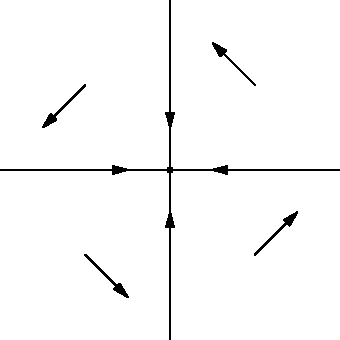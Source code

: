 size(6cm,6cm,IgnoreAspect);
import graph;

dot((-4,0));

draw((-4,-2)--(-4,2));
draw((-6,0)--(-2,0));

draw((-5,-1)--(-4.5,-1.5),Arrow);
draw((-5,1)--(-5.5,0.5),Arrow);
draw((-3,-1)--(-2.5,-0.5),Arrow);
draw((-3,1)--(-3.5,1.5),Arrow);

draw((-5,0)--(-4.5,0),Arrow);
draw((-3,0)--(-3.5,0),Arrow);
draw((-4,1)--(-4,0.5),Arrow);
draw((-4,-1)--(-4,-0.5),Arrow);

